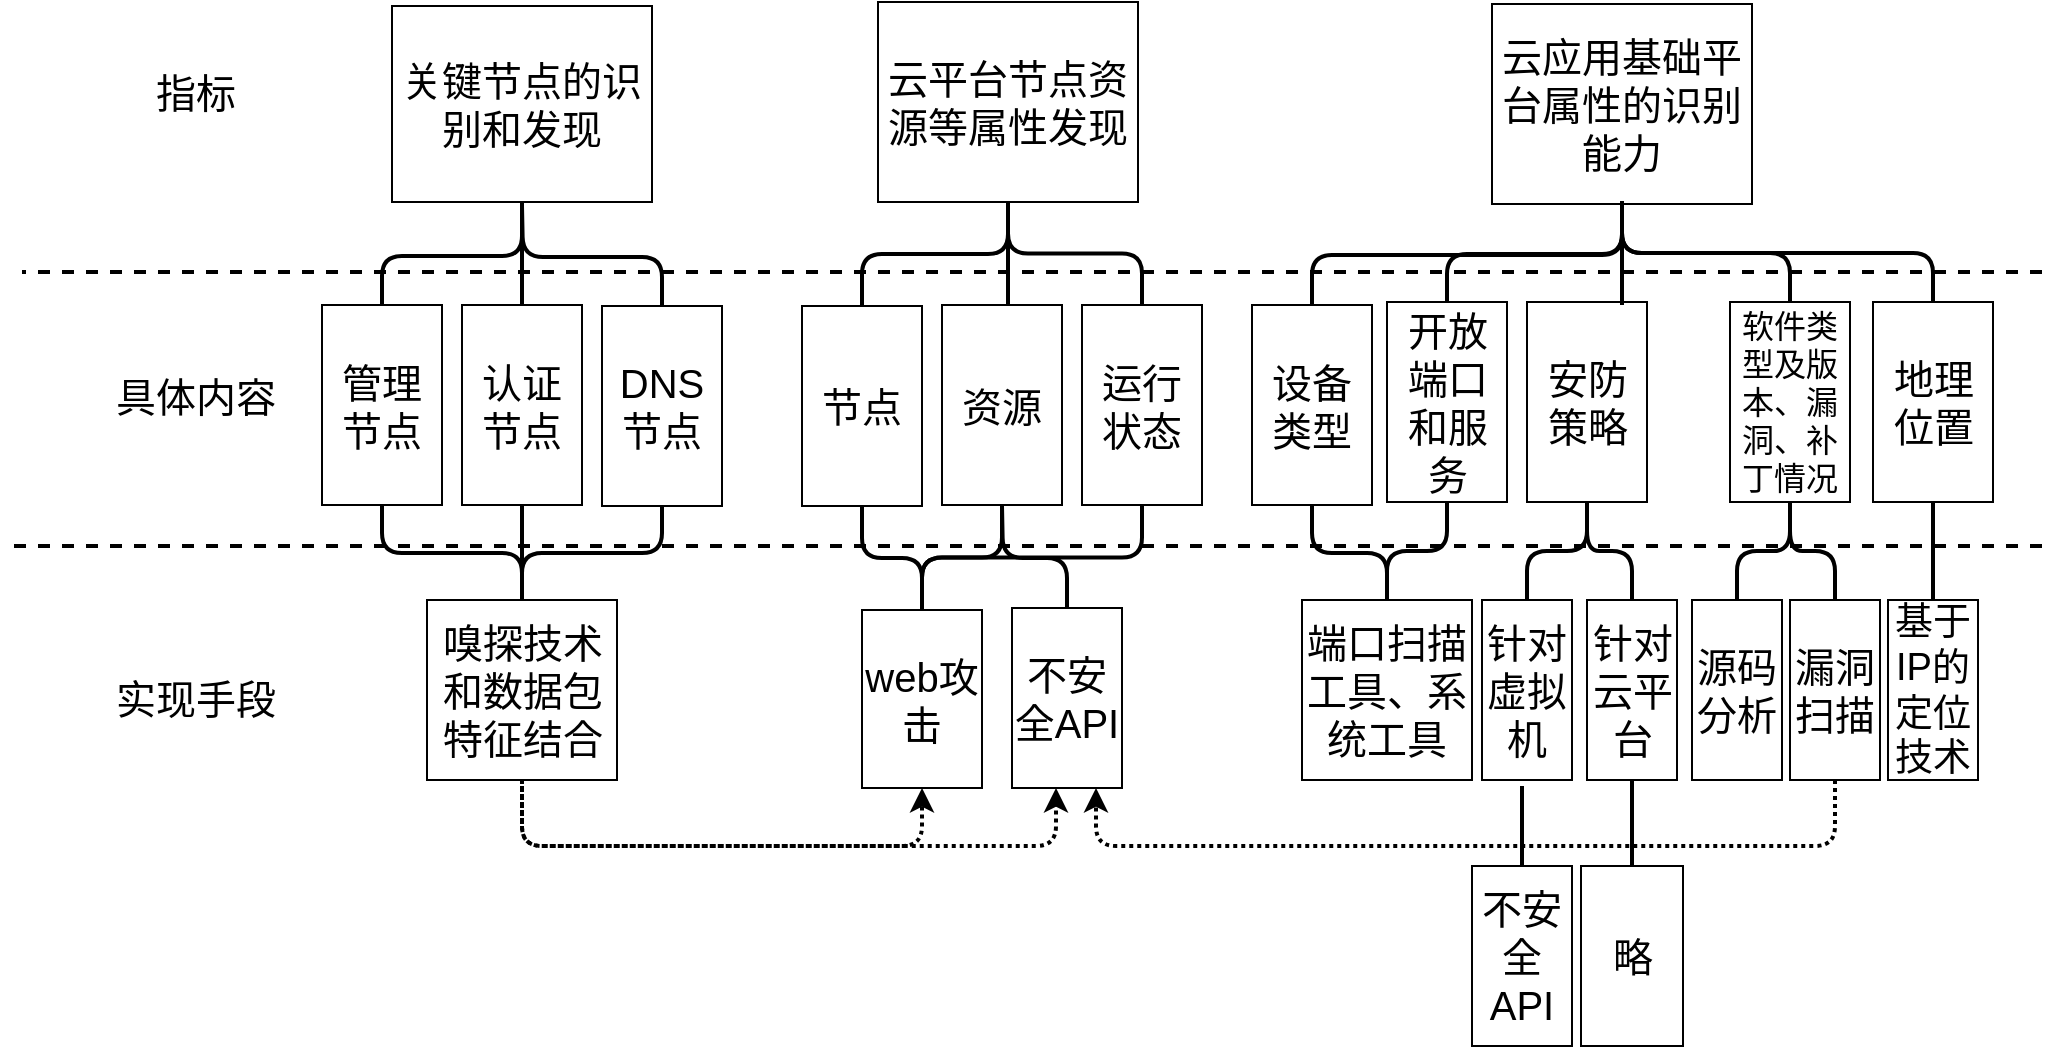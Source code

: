 <mxfile version="10.8.2" type="github"><diagram id="JTEC7zDQZaKKNVADHG2T" name="Page-1"><mxGraphModel dx="2221" dy="765" grid="0" gridSize="10" guides="1" tooltips="1" connect="1" arrows="1" fold="1" page="1" pageScale="1" pageWidth="827" pageHeight="1169" math="0" shadow="0"><root><mxCell id="0"/><mxCell id="1" parent="0"/><mxCell id="71qjS5jEUx7LfJkUz54M-1" value="&lt;font style=&quot;font-size: 20px&quot;&gt;关键节点的识别和发现&lt;/font&gt;" style="rounded=0;whiteSpace=wrap;html=1;" parent="1" vertex="1"><mxGeometry x="105" y="300" width="130" height="98" as="geometry"/></mxCell><mxCell id="71qjS5jEUx7LfJkUz54M-3" value="&lt;font style=&quot;font-size: 20px&quot;&gt;云应用基础平台属性的识别能力&lt;/font&gt;" style="rounded=0;whiteSpace=wrap;html=1;" parent="1" vertex="1"><mxGeometry x="655" y="299" width="130" height="100" as="geometry"/></mxCell><mxCell id="71qjS5jEUx7LfJkUz54M-4" value="&lt;span style=&quot;font-size: 20px&quot;&gt;云平台节点资源等属性发现&lt;/span&gt;" style="rounded=0;whiteSpace=wrap;html=1;" parent="1" vertex="1"><mxGeometry x="348" y="298" width="130" height="100" as="geometry"/></mxCell><mxCell id="71qjS5jEUx7LfJkUz54M-6" value="&lt;font style=&quot;font-size: 20px&quot;&gt;嗅探技术和数据包特征结合&lt;/font&gt;" style="rounded=0;whiteSpace=wrap;html=1;" parent="1" vertex="1"><mxGeometry x="122.5" y="597" width="95" height="90" as="geometry"/></mxCell><mxCell id="71qjS5jEUx7LfJkUz54M-8" value="&lt;font style=&quot;font-size: 20px&quot;&gt;管理节点&lt;/font&gt;" style="rounded=0;whiteSpace=wrap;html=1;" parent="1" vertex="1"><mxGeometry x="70" y="449.5" width="60" height="100" as="geometry"/></mxCell><mxCell id="71qjS5jEUx7LfJkUz54M-9" value="&lt;font style=&quot;font-size: 20px&quot;&gt;认证节点&lt;/font&gt;" style="rounded=0;whiteSpace=wrap;html=1;" parent="1" vertex="1"><mxGeometry x="140" y="449.5" width="60" height="100" as="geometry"/></mxCell><mxCell id="71qjS5jEUx7LfJkUz54M-10" value="&lt;font style=&quot;font-size: 20px&quot;&gt;DNS节点&lt;/font&gt;" style="rounded=0;whiteSpace=wrap;html=1;" parent="1" vertex="1"><mxGeometry x="210" y="450" width="60" height="100" as="geometry"/></mxCell><mxCell id="71qjS5jEUx7LfJkUz54M-12" value="&lt;font style=&quot;font-size: 20px&quot;&gt;节点&lt;/font&gt;" style="rounded=0;whiteSpace=wrap;html=1;" parent="1" vertex="1"><mxGeometry x="310" y="450" width="60" height="100" as="geometry"/></mxCell><mxCell id="71qjS5jEUx7LfJkUz54M-13" value="&lt;span style=&quot;font-size: 20px&quot;&gt;资源&lt;/span&gt;" style="rounded=0;whiteSpace=wrap;html=1;" parent="1" vertex="1"><mxGeometry x="380" y="449.5" width="60" height="100" as="geometry"/></mxCell><mxCell id="71qjS5jEUx7LfJkUz54M-14" value="&lt;font style=&quot;font-size: 20px&quot;&gt;运行状态&lt;/font&gt;" style="rounded=0;whiteSpace=wrap;html=1;" parent="1" vertex="1"><mxGeometry x="450" y="449.5" width="60" height="100" as="geometry"/></mxCell><mxCell id="71qjS5jEUx7LfJkUz54M-15" value="&lt;font style=&quot;font-size: 20px&quot;&gt;设备类型&lt;/font&gt;" style="rounded=0;whiteSpace=wrap;html=1;" parent="1" vertex="1"><mxGeometry x="535" y="449.5" width="60" height="100" as="geometry"/></mxCell><mxCell id="71qjS5jEUx7LfJkUz54M-16" value="&lt;font style=&quot;font-size: 20px&quot;&gt;开放端口和服务&lt;/font&gt;" style="rounded=0;whiteSpace=wrap;html=1;" parent="1" vertex="1"><mxGeometry x="602.5" y="448" width="60" height="100" as="geometry"/></mxCell><mxCell id="71qjS5jEUx7LfJkUz54M-17" value="&lt;font style=&quot;font-size: 20px&quot;&gt;安防策略&lt;/font&gt;" style="rounded=0;whiteSpace=wrap;html=1;" parent="1" vertex="1"><mxGeometry x="672.5" y="448" width="60" height="100" as="geometry"/></mxCell><mxCell id="71qjS5jEUx7LfJkUz54M-18" value="&lt;font style=&quot;font-size: 20px&quot;&gt;地理位置&lt;/font&gt;" style="rounded=0;whiteSpace=wrap;html=1;" parent="1" vertex="1"><mxGeometry x="845.5" y="448" width="60" height="100" as="geometry"/></mxCell><mxCell id="71qjS5jEUx7LfJkUz54M-19" value="&lt;font style=&quot;font-size: 16px&quot;&gt;软件类型及版本、漏洞、补丁情况&lt;/font&gt;" style="rounded=0;whiteSpace=wrap;html=1;" parent="1" vertex="1"><mxGeometry x="774" y="448" width="60" height="100" as="geometry"/></mxCell><mxCell id="71qjS5jEUx7LfJkUz54M-20" value="&lt;font style=&quot;font-size: 20px&quot;&gt;指标&lt;/font&gt;" style="text;html=1;strokeColor=none;fillColor=none;align=center;verticalAlign=middle;whiteSpace=wrap;rounded=0;" parent="1" vertex="1"><mxGeometry x="-33" y="330" width="80" height="25" as="geometry"/></mxCell><mxCell id="71qjS5jEUx7LfJkUz54M-21" value="&lt;font style=&quot;font-size: 20px&quot;&gt;具体内容&lt;/font&gt;" style="text;html=1;strokeColor=none;fillColor=none;align=center;verticalAlign=middle;whiteSpace=wrap;rounded=0;" parent="1" vertex="1"><mxGeometry x="-43" y="483" width="100" height="23" as="geometry"/></mxCell><mxCell id="71qjS5jEUx7LfJkUz54M-22" value="&lt;font style=&quot;font-size: 20px&quot;&gt;实现手段&lt;/font&gt;" style="text;html=1;strokeColor=none;fillColor=none;align=center;verticalAlign=middle;whiteSpace=wrap;rounded=0;" parent="1" vertex="1"><mxGeometry x="-43" y="634" width="100" height="23" as="geometry"/></mxCell><mxCell id="71qjS5jEUx7LfJkUz54M-23" value="" style="endArrow=none;html=1;strokeWidth=2;dashed=1;" parent="1" edge="1"><mxGeometry width="50" height="50" relative="1" as="geometry"><mxPoint x="930" y="433" as="sourcePoint"/><mxPoint x="-80" y="433" as="targetPoint"/></mxGeometry></mxCell><mxCell id="71qjS5jEUx7LfJkUz54M-24" value="" style="endArrow=none;html=1;strokeWidth=2;dashed=1;" parent="1" edge="1"><mxGeometry width="50" height="50" relative="1" as="geometry"><mxPoint x="930" y="570" as="sourcePoint"/><mxPoint x="-90" y="570" as="targetPoint"/></mxGeometry></mxCell><mxCell id="71qjS5jEUx7LfJkUz54M-25" value="&lt;span style=&quot;font-size: 20px&quot;&gt;web攻击&lt;/span&gt;" style="rounded=0;whiteSpace=wrap;html=1;" parent="1" vertex="1"><mxGeometry x="340" y="602" width="60" height="89" as="geometry"/></mxCell><mxCell id="71qjS5jEUx7LfJkUz54M-26" value="&lt;span style=&quot;font-size: 20px&quot;&gt;端口扫描工具、系统工具&lt;/span&gt;" style="rounded=0;whiteSpace=wrap;html=1;" parent="1" vertex="1"><mxGeometry x="560" y="597" width="85" height="90" as="geometry"/></mxCell><mxCell id="71qjS5jEUx7LfJkUz54M-27" value="&lt;span style=&quot;font-size: 20px&quot;&gt;针对虚拟机&lt;/span&gt;" style="rounded=0;whiteSpace=wrap;html=1;" parent="1" vertex="1"><mxGeometry x="650" y="597" width="45" height="90" as="geometry"/></mxCell><mxCell id="71qjS5jEUx7LfJkUz54M-28" value="&lt;span style=&quot;font-size: 20px&quot;&gt;针对云平台&lt;/span&gt;" style="rounded=0;whiteSpace=wrap;html=1;" parent="1" vertex="1"><mxGeometry x="702.5" y="597" width="45" height="90" as="geometry"/></mxCell><mxCell id="71qjS5jEUx7LfJkUz54M-31" value="&lt;span style=&quot;font-size: 20px&quot;&gt;源码分析&lt;/span&gt;" style="rounded=0;whiteSpace=wrap;html=1;" parent="1" vertex="1"><mxGeometry x="755" y="597" width="45" height="90" as="geometry"/></mxCell><mxCell id="71qjS5jEUx7LfJkUz54M-32" value="&lt;span style=&quot;font-size: 20px&quot;&gt;漏洞扫描&lt;/span&gt;" style="rounded=0;whiteSpace=wrap;html=1;" parent="1" vertex="1"><mxGeometry x="804" y="597" width="45" height="90" as="geometry"/></mxCell><mxCell id="71qjS5jEUx7LfJkUz54M-33" value="&lt;font style=&quot;font-size: 19px&quot;&gt;基于IP的定位技术&lt;/font&gt;" style="rounded=0;whiteSpace=wrap;html=1;" parent="1" vertex="1"><mxGeometry x="853" y="597" width="45" height="90" as="geometry"/></mxCell><mxCell id="71qjS5jEUx7LfJkUz54M-34" value="" style="endArrow=none;html=1;strokeWidth=2;entryX=0.5;entryY=1;entryDx=0;entryDy=0;exitX=0.5;exitY=0;exitDx=0;exitDy=0;" parent="1" source="71qjS5jEUx7LfJkUz54M-9" target="71qjS5jEUx7LfJkUz54M-1" edge="1"><mxGeometry width="50" height="50" relative="1" as="geometry"><mxPoint x="-90" y="760" as="sourcePoint"/><mxPoint x="-40" y="710" as="targetPoint"/></mxGeometry></mxCell><mxCell id="71qjS5jEUx7LfJkUz54M-35" value="" style="endArrow=none;html=1;strokeWidth=2;exitX=0.5;exitY=0;exitDx=0;exitDy=0;edgeStyle=elbowEdgeStyle;elbow=vertical;" parent="1" source="71qjS5jEUx7LfJkUz54M-8" edge="1"><mxGeometry width="50" height="50" relative="1" as="geometry"><mxPoint x="180" y="460" as="sourcePoint"/><mxPoint x="170" y="400" as="targetPoint"/></mxGeometry></mxCell><mxCell id="71qjS5jEUx7LfJkUz54M-36" value="" style="endArrow=none;html=1;strokeWidth=2;exitX=0.5;exitY=0;exitDx=0;exitDy=0;edgeStyle=orthogonalEdgeStyle;" parent="1" source="71qjS5jEUx7LfJkUz54M-10" edge="1"><mxGeometry width="50" height="50" relative="1" as="geometry"><mxPoint x="180" y="460" as="sourcePoint"/><mxPoint x="170" y="400" as="targetPoint"/></mxGeometry></mxCell><mxCell id="71qjS5jEUx7LfJkUz54M-37" value="" style="endArrow=none;html=1;strokeWidth=2;exitX=0.5;exitY=0;exitDx=0;exitDy=0;edgeStyle=elbowEdgeStyle;elbow=vertical;entryX=0.5;entryY=1;entryDx=0;entryDy=0;" parent="1" source="71qjS5jEUx7LfJkUz54M-12" target="71qjS5jEUx7LfJkUz54M-4" edge="1"><mxGeometry width="50" height="50" relative="1" as="geometry"><mxPoint x="110" y="460" as="sourcePoint"/><mxPoint x="180" y="410" as="targetPoint"/></mxGeometry></mxCell><mxCell id="71qjS5jEUx7LfJkUz54M-38" value="" style="endArrow=none;html=1;strokeWidth=2;entryX=0.5;entryY=1;entryDx=0;entryDy=0;exitX=0.5;exitY=0;exitDx=0;exitDy=0;" parent="1" edge="1"><mxGeometry width="50" height="50" relative="1" as="geometry"><mxPoint x="413" y="449.5" as="sourcePoint"/><mxPoint x="413" y="397.5" as="targetPoint"/></mxGeometry></mxCell><mxCell id="71qjS5jEUx7LfJkUz54M-39" value="" style="endArrow=none;html=1;strokeWidth=2;exitX=0.5;exitY=0;exitDx=0;exitDy=0;edgeStyle=orthogonalEdgeStyle;entryX=0.5;entryY=1;entryDx=0;entryDy=0;" parent="1" source="71qjS5jEUx7LfJkUz54M-14" target="71qjS5jEUx7LfJkUz54M-4" edge="1"><mxGeometry width="50" height="50" relative="1" as="geometry"><mxPoint x="250" y="460" as="sourcePoint"/><mxPoint x="180" y="410" as="targetPoint"/></mxGeometry></mxCell><mxCell id="71qjS5jEUx7LfJkUz54M-40" value="" style="endArrow=none;html=1;strokeWidth=2;exitX=0.5;exitY=0;exitDx=0;exitDy=0;edgeStyle=elbowEdgeStyle;elbow=vertical;entryX=0.5;entryY=1;entryDx=0;entryDy=0;" parent="1" source="71qjS5jEUx7LfJkUz54M-15" target="71qjS5jEUx7LfJkUz54M-3" edge="1"><mxGeometry width="50" height="50" relative="1" as="geometry"><mxPoint x="350" y="460" as="sourcePoint"/><mxPoint x="423" y="408" as="targetPoint"/></mxGeometry></mxCell><mxCell id="71qjS5jEUx7LfJkUz54M-41" value="" style="endArrow=none;html=1;strokeWidth=2;edgeStyle=elbowEdgeStyle;elbow=vertical;" parent="1" source="71qjS5jEUx7LfJkUz54M-16" edge="1"><mxGeometry width="50" height="50" relative="1" as="geometry"><mxPoint x="360" y="470" as="sourcePoint"/><mxPoint x="720" y="400" as="targetPoint"/></mxGeometry></mxCell><mxCell id="71qjS5jEUx7LfJkUz54M-42" value="" style="endArrow=none;html=1;strokeWidth=2;entryX=0.5;entryY=1;entryDx=0;entryDy=0;exitX=0.5;exitY=0;exitDx=0;exitDy=0;" parent="1" edge="1"><mxGeometry width="50" height="50" relative="1" as="geometry"><mxPoint x="720" y="449.5" as="sourcePoint"/><mxPoint x="720" y="397.5" as="targetPoint"/></mxGeometry></mxCell><mxCell id="71qjS5jEUx7LfJkUz54M-43" value="" style="endArrow=none;html=1;strokeWidth=2;exitX=0.5;exitY=0;exitDx=0;exitDy=0;edgeStyle=orthogonalEdgeStyle;entryX=0.5;entryY=1;entryDx=0;entryDy=0;" parent="1" source="71qjS5jEUx7LfJkUz54M-19" target="71qjS5jEUx7LfJkUz54M-3" edge="1"><mxGeometry width="50" height="50" relative="1" as="geometry"><mxPoint x="490" y="460" as="sourcePoint"/><mxPoint x="423" y="408" as="targetPoint"/></mxGeometry></mxCell><mxCell id="71qjS5jEUx7LfJkUz54M-44" value="" style="endArrow=none;html=1;strokeWidth=2;exitX=0.5;exitY=0;exitDx=0;exitDy=0;edgeStyle=orthogonalEdgeStyle;entryX=0.5;entryY=1;entryDx=0;entryDy=0;" parent="1" source="71qjS5jEUx7LfJkUz54M-18" target="71qjS5jEUx7LfJkUz54M-3" edge="1"><mxGeometry width="50" height="50" relative="1" as="geometry"><mxPoint x="500" y="470" as="sourcePoint"/><mxPoint x="710" y="400" as="targetPoint"/></mxGeometry></mxCell><mxCell id="71qjS5jEUx7LfJkUz54M-45" value="" style="endArrow=none;html=1;strokeWidth=2;edgeStyle=elbowEdgeStyle;elbow=vertical;entryX=0.5;entryY=1;entryDx=0;entryDy=0;" parent="1" source="71qjS5jEUx7LfJkUz54M-6" target="71qjS5jEUx7LfJkUz54M-8" edge="1"><mxGeometry width="50" height="50" relative="1" as="geometry"><mxPoint x="110" y="460" as="sourcePoint"/><mxPoint x="180" y="410" as="targetPoint"/></mxGeometry></mxCell><mxCell id="71qjS5jEUx7LfJkUz54M-46" value="" style="endArrow=none;html=1;strokeWidth=2;exitX=0.5;exitY=0;exitDx=0;exitDy=0;" parent="1" source="71qjS5jEUx7LfJkUz54M-6" edge="1"><mxGeometry width="50" height="50" relative="1" as="geometry"><mxPoint x="180" y="460" as="sourcePoint"/><mxPoint x="170" y="550" as="targetPoint"/></mxGeometry></mxCell><mxCell id="71qjS5jEUx7LfJkUz54M-47" value="" style="endArrow=none;html=1;strokeWidth=2;exitX=0.5;exitY=1;exitDx=0;exitDy=0;edgeStyle=orthogonalEdgeStyle;entryX=0.5;entryY=0;entryDx=0;entryDy=0;" parent="1" source="71qjS5jEUx7LfJkUz54M-10" target="71qjS5jEUx7LfJkUz54M-6" edge="1"><mxGeometry width="50" height="50" relative="1" as="geometry"><mxPoint x="250" y="460" as="sourcePoint"/><mxPoint x="180" y="410" as="targetPoint"/></mxGeometry></mxCell><mxCell id="71qjS5jEUx7LfJkUz54M-48" value="" style="endArrow=none;html=1;strokeWidth=2;edgeStyle=elbowEdgeStyle;elbow=vertical;entryX=0.5;entryY=1;entryDx=0;entryDy=0;exitX=0.5;exitY=0;exitDx=0;exitDy=0;" parent="1" source="71qjS5jEUx7LfJkUz54M-25" target="71qjS5jEUx7LfJkUz54M-12" edge="1"><mxGeometry width="50" height="50" relative="1" as="geometry"><mxPoint x="280" y="607" as="sourcePoint"/><mxPoint x="210" y="560" as="targetPoint"/></mxGeometry></mxCell><mxCell id="71qjS5jEUx7LfJkUz54M-49" value="" style="endArrow=none;html=1;strokeWidth=2;exitX=0.5;exitY=0;exitDx=0;exitDy=0;edgeStyle=orthogonalEdgeStyle;" parent="1" source="71qjS5jEUx7LfJkUz54M-25" target="71qjS5jEUx7LfJkUz54M-13" edge="1"><mxGeometry width="50" height="50" relative="1" as="geometry"><mxPoint x="280" y="607" as="sourcePoint"/><mxPoint x="280" y="560" as="targetPoint"/></mxGeometry></mxCell><mxCell id="71qjS5jEUx7LfJkUz54M-50" value="" style="endArrow=none;html=1;strokeWidth=2;exitX=0.5;exitY=1;exitDx=0;exitDy=0;edgeStyle=orthogonalEdgeStyle;entryX=0.5;entryY=0;entryDx=0;entryDy=0;" parent="1" source="71qjS5jEUx7LfJkUz54M-14" target="71qjS5jEUx7LfJkUz54M-25" edge="1"><mxGeometry width="50" height="50" relative="1" as="geometry"><mxPoint x="350" y="560" as="sourcePoint"/><mxPoint x="280" y="607" as="targetPoint"/></mxGeometry></mxCell><mxCell id="71qjS5jEUx7LfJkUz54M-51" value="" style="endArrow=none;html=1;strokeWidth=2;edgeStyle=elbowEdgeStyle;elbow=vertical;entryX=0.5;entryY=1;entryDx=0;entryDy=0;exitX=0.5;exitY=0;exitDx=0;exitDy=0;" parent="1" source="71qjS5jEUx7LfJkUz54M-26" target="71qjS5jEUx7LfJkUz54M-15" edge="1"><mxGeometry width="50" height="50" relative="1" as="geometry"><mxPoint x="420" y="607" as="sourcePoint"/><mxPoint x="350" y="560" as="targetPoint"/></mxGeometry></mxCell><mxCell id="71qjS5jEUx7LfJkUz54M-52" value="" style="endArrow=none;html=1;strokeWidth=2;edgeStyle=elbowEdgeStyle;elbow=vertical;entryX=0.5;entryY=1;entryDx=0;entryDy=0;exitX=0.5;exitY=0;exitDx=0;exitDy=0;" parent="1" source="71qjS5jEUx7LfJkUz54M-26" target="71qjS5jEUx7LfJkUz54M-16" edge="1"><mxGeometry width="50" height="50" relative="1" as="geometry"><mxPoint x="613" y="607" as="sourcePoint"/><mxPoint x="590" y="560" as="targetPoint"/></mxGeometry></mxCell><mxCell id="71qjS5jEUx7LfJkUz54M-53" value="" style="endArrow=none;html=1;strokeWidth=2;edgeStyle=elbowEdgeStyle;elbow=vertical;entryX=0.5;entryY=1;entryDx=0;entryDy=0;exitX=0.5;exitY=0;exitDx=0;exitDy=0;" parent="1" source="71qjS5jEUx7LfJkUz54M-27" target="71qjS5jEUx7LfJkUz54M-17" edge="1"><mxGeometry width="50" height="50" relative="1" as="geometry"><mxPoint x="623" y="617" as="sourcePoint"/><mxPoint x="600" y="570" as="targetPoint"/></mxGeometry></mxCell><mxCell id="71qjS5jEUx7LfJkUz54M-54" value="" style="endArrow=none;html=1;strokeWidth=2;edgeStyle=elbowEdgeStyle;elbow=vertical;exitX=0.5;exitY=0;exitDx=0;exitDy=0;entryX=0.5;entryY=1;entryDx=0;entryDy=0;" parent="1" source="71qjS5jEUx7LfJkUz54M-28" target="71qjS5jEUx7LfJkUz54M-17" edge="1"><mxGeometry width="50" height="50" relative="1" as="geometry"><mxPoint x="683" y="607" as="sourcePoint"/><mxPoint x="720" y="550" as="targetPoint"/></mxGeometry></mxCell><mxCell id="71qjS5jEUx7LfJkUz54M-55" value="" style="endArrow=none;html=1;strokeWidth=2;edgeStyle=elbowEdgeStyle;elbow=vertical;exitX=0.5;exitY=0;exitDx=0;exitDy=0;entryX=0.5;entryY=1;entryDx=0;entryDy=0;" parent="1" source="71qjS5jEUx7LfJkUz54M-31" target="71qjS5jEUx7LfJkUz54M-19" edge="1"><mxGeometry width="50" height="50" relative="1" as="geometry"><mxPoint x="613" y="607" as="sourcePoint"/><mxPoint x="790" y="550" as="targetPoint"/></mxGeometry></mxCell><mxCell id="71qjS5jEUx7LfJkUz54M-56" value="" style="endArrow=none;html=1;strokeWidth=2;edgeStyle=elbowEdgeStyle;elbow=vertical;exitX=0.5;exitY=0;exitDx=0;exitDy=0;entryX=0.5;entryY=1;entryDx=0;entryDy=0;" parent="1" source="71qjS5jEUx7LfJkUz54M-32" target="71qjS5jEUx7LfJkUz54M-19" edge="1"><mxGeometry width="50" height="50" relative="1" as="geometry"><mxPoint x="788" y="607" as="sourcePoint"/><mxPoint x="788" y="550" as="targetPoint"/></mxGeometry></mxCell><mxCell id="71qjS5jEUx7LfJkUz54M-57" value="" style="endArrow=none;html=1;strokeWidth=2;entryX=0.5;entryY=1;entryDx=0;entryDy=0;exitX=0.5;exitY=0;exitDx=0;exitDy=0;" parent="1" source="71qjS5jEUx7LfJkUz54M-33" target="71qjS5jEUx7LfJkUz54M-18" edge="1"><mxGeometry width="50" height="50" relative="1" as="geometry"><mxPoint x="730" y="459.5" as="sourcePoint"/><mxPoint x="730" y="407.5" as="targetPoint"/></mxGeometry></mxCell><mxCell id="71qjS5jEUx7LfJkUz54M-58" value="&lt;span style=&quot;font-size: 20px&quot;&gt;不安全API&lt;/span&gt;&lt;br&gt;" style="rounded=0;whiteSpace=wrap;html=1;" parent="1" vertex="1"><mxGeometry x="415" y="601" width="55" height="90" as="geometry"/></mxCell><mxCell id="71qjS5jEUx7LfJkUz54M-59" value="" style="endArrow=none;html=1;strokeWidth=2;exitX=0.5;exitY=0;exitDx=0;exitDy=0;edgeStyle=orthogonalEdgeStyle;" parent="1" source="71qjS5jEUx7LfJkUz54M-58" edge="1"><mxGeometry width="50" height="50" relative="1" as="geometry"><mxPoint x="343" y="611" as="sourcePoint"/><mxPoint x="410" y="550" as="targetPoint"/></mxGeometry></mxCell><mxCell id="71qjS5jEUx7LfJkUz54M-60" value="" style="endArrow=classic;html=1;strokeWidth=2;exitX=0.5;exitY=1;exitDx=0;exitDy=0;edgeStyle=orthogonalEdgeStyle;dashed=1;dashPattern=1 1;" parent="1" source="71qjS5jEUx7LfJkUz54M-32" target="71qjS5jEUx7LfJkUz54M-58" edge="1"><mxGeometry width="50" height="50" relative="1" as="geometry"><mxPoint x="380" y="810" as="sourcePoint"/><mxPoint x="470" y="691" as="targetPoint"/><Array as="points"><mxPoint x="827" y="720"/><mxPoint x="457" y="720"/></Array></mxGeometry></mxCell><mxCell id="71qjS5jEUx7LfJkUz54M-63" value="" style="endArrow=classic;html=1;dashed=1;dashPattern=1 1;strokeWidth=2;exitX=0.5;exitY=1;exitDx=0;exitDy=0;edgeStyle=orthogonalEdgeStyle;entryX=0.4;entryY=1;entryDx=0;entryDy=0;entryPerimeter=0;" parent="1" source="71qjS5jEUx7LfJkUz54M-6" target="71qjS5jEUx7LfJkUz54M-58" edge="1"><mxGeometry width="50" height="50" relative="1" as="geometry"><mxPoint x="180" y="800" as="sourcePoint"/><mxPoint x="434" y="700" as="targetPoint"/><Array as="points"><mxPoint x="170" y="720"/><mxPoint x="437" y="720"/></Array></mxGeometry></mxCell><mxCell id="71qjS5jEUx7LfJkUz54M-64" value="" style="endArrow=classic;html=1;dashed=1;dashPattern=1 1;strokeWidth=2;entryX=0.5;entryY=1;entryDx=0;entryDy=0;edgeStyle=orthogonalEdgeStyle;" parent="1" target="71qjS5jEUx7LfJkUz54M-25" edge="1"><mxGeometry width="50" height="50" relative="1" as="geometry"><mxPoint x="170" y="690" as="sourcePoint"/><mxPoint x="220" y="760" as="targetPoint"/><Array as="points"><mxPoint x="170" y="720"/><mxPoint x="370" y="720"/></Array></mxGeometry></mxCell><mxCell id="71qjS5jEUx7LfJkUz54M-66" value="&lt;span style=&quot;font-size: 20px&quot;&gt;不安全API&lt;/span&gt;&lt;br&gt;" style="rounded=0;whiteSpace=wrap;html=1;" parent="1" vertex="1"><mxGeometry x="645" y="730" width="50" height="90" as="geometry"/></mxCell><mxCell id="71qjS5jEUx7LfJkUz54M-67" value="&lt;span style=&quot;font-size: 20px&quot;&gt;略&lt;/span&gt;&lt;br&gt;" style="rounded=0;whiteSpace=wrap;html=1;" parent="1" vertex="1"><mxGeometry x="699.5" y="730" width="51" height="90" as="geometry"/></mxCell><mxCell id="71qjS5jEUx7LfJkUz54M-68" value="" style="endArrow=none;html=1;strokeWidth=2;edgeStyle=elbowEdgeStyle;elbow=vertical;exitX=0.5;exitY=0;exitDx=0;exitDy=0;" parent="1" source="71qjS5jEUx7LfJkUz54M-66" edge="1"><mxGeometry width="50" height="50" relative="1" as="geometry"><mxPoint x="683" y="607" as="sourcePoint"/><mxPoint x="670" y="690" as="targetPoint"/></mxGeometry></mxCell><mxCell id="71qjS5jEUx7LfJkUz54M-69" value="" style="endArrow=none;html=1;strokeWidth=2;edgeStyle=elbowEdgeStyle;elbow=vertical;exitX=0.5;exitY=0;exitDx=0;exitDy=0;entryX=0.5;entryY=1;entryDx=0;entryDy=0;" parent="1" source="71qjS5jEUx7LfJkUz54M-67" target="71qjS5jEUx7LfJkUz54M-28" edge="1"><mxGeometry width="50" height="50" relative="1" as="geometry"><mxPoint x="680" y="740" as="sourcePoint"/><mxPoint x="680" y="700" as="targetPoint"/></mxGeometry></mxCell></root></mxGraphModel></diagram></mxfile>